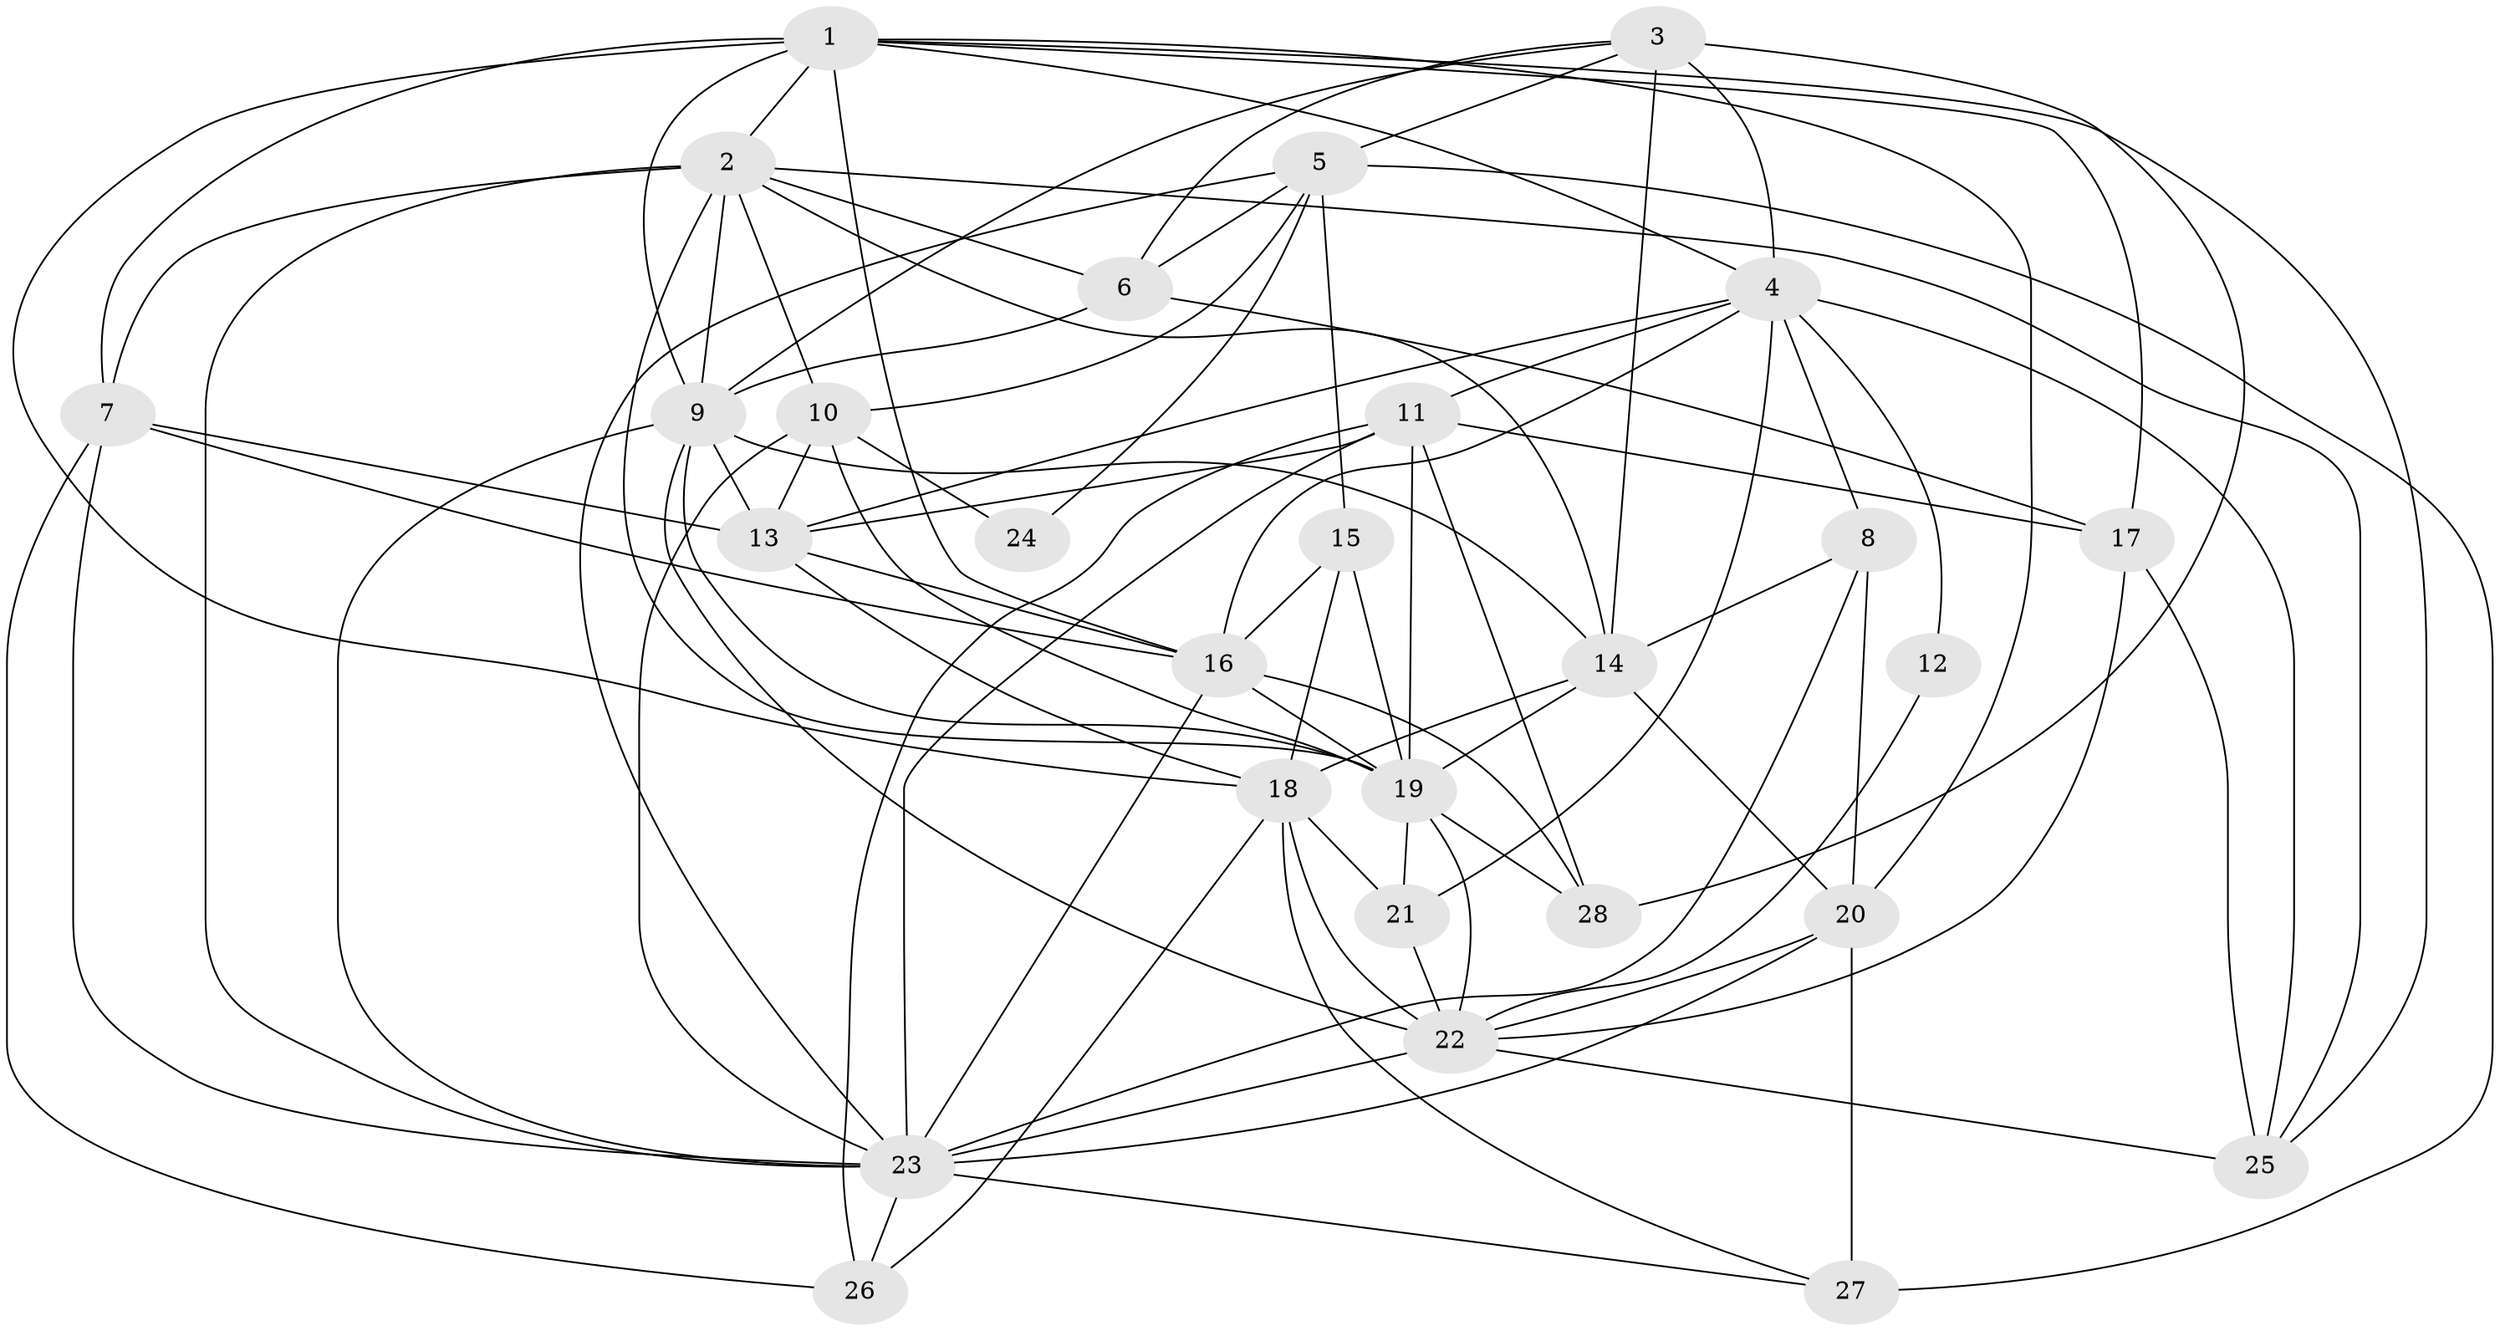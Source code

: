 // original degree distribution, {3: 0.27380952380952384, 6: 0.11904761904761904, 2: 0.14285714285714285, 7: 0.047619047619047616, 5: 0.17857142857142858, 4: 0.23809523809523808}
// Generated by graph-tools (version 1.1) at 2025/51/03/04/25 22:51:04]
// undirected, 28 vertices, 89 edges
graph export_dot {
  node [color=gray90,style=filled];
  1;
  2;
  3;
  4;
  5;
  6;
  7;
  8;
  9;
  10;
  11;
  12;
  13;
  14;
  15;
  16;
  17;
  18;
  19;
  20;
  21;
  22;
  23;
  24;
  25;
  26;
  27;
  28;
  1 -- 2 [weight=1.0];
  1 -- 4 [weight=1.0];
  1 -- 7 [weight=1.0];
  1 -- 9 [weight=1.0];
  1 -- 16 [weight=1.0];
  1 -- 17 [weight=1.0];
  1 -- 18 [weight=1.0];
  1 -- 20 [weight=1.0];
  1 -- 25 [weight=1.0];
  2 -- 6 [weight=2.0];
  2 -- 7 [weight=1.0];
  2 -- 9 [weight=2.0];
  2 -- 10 [weight=1.0];
  2 -- 14 [weight=1.0];
  2 -- 19 [weight=1.0];
  2 -- 23 [weight=3.0];
  2 -- 25 [weight=1.0];
  3 -- 4 [weight=2.0];
  3 -- 5 [weight=1.0];
  3 -- 6 [weight=1.0];
  3 -- 9 [weight=1.0];
  3 -- 14 [weight=1.0];
  3 -- 28 [weight=1.0];
  4 -- 8 [weight=1.0];
  4 -- 11 [weight=1.0];
  4 -- 12 [weight=1.0];
  4 -- 13 [weight=1.0];
  4 -- 16 [weight=2.0];
  4 -- 21 [weight=1.0];
  4 -- 25 [weight=1.0];
  5 -- 6 [weight=1.0];
  5 -- 10 [weight=1.0];
  5 -- 15 [weight=1.0];
  5 -- 23 [weight=1.0];
  5 -- 24 [weight=1.0];
  5 -- 27 [weight=2.0];
  6 -- 9 [weight=1.0];
  6 -- 17 [weight=2.0];
  7 -- 13 [weight=1.0];
  7 -- 16 [weight=1.0];
  7 -- 23 [weight=1.0];
  7 -- 26 [weight=1.0];
  8 -- 14 [weight=1.0];
  8 -- 20 [weight=1.0];
  8 -- 23 [weight=1.0];
  9 -- 13 [weight=1.0];
  9 -- 14 [weight=2.0];
  9 -- 19 [weight=1.0];
  9 -- 22 [weight=1.0];
  9 -- 23 [weight=2.0];
  10 -- 13 [weight=1.0];
  10 -- 19 [weight=1.0];
  10 -- 23 [weight=2.0];
  10 -- 24 [weight=1.0];
  11 -- 13 [weight=1.0];
  11 -- 17 [weight=1.0];
  11 -- 19 [weight=1.0];
  11 -- 23 [weight=1.0];
  11 -- 26 [weight=1.0];
  11 -- 28 [weight=1.0];
  12 -- 22 [weight=1.0];
  13 -- 16 [weight=1.0];
  13 -- 18 [weight=1.0];
  14 -- 18 [weight=1.0];
  14 -- 19 [weight=2.0];
  14 -- 20 [weight=2.0];
  15 -- 16 [weight=1.0];
  15 -- 18 [weight=2.0];
  15 -- 19 [weight=1.0];
  16 -- 19 [weight=1.0];
  16 -- 23 [weight=1.0];
  16 -- 28 [weight=3.0];
  17 -- 22 [weight=1.0];
  17 -- 25 [weight=2.0];
  18 -- 21 [weight=2.0];
  18 -- 22 [weight=2.0];
  18 -- 26 [weight=1.0];
  18 -- 27 [weight=1.0];
  19 -- 21 [weight=1.0];
  19 -- 22 [weight=1.0];
  19 -- 28 [weight=1.0];
  20 -- 22 [weight=1.0];
  20 -- 23 [weight=2.0];
  20 -- 27 [weight=2.0];
  21 -- 22 [weight=1.0];
  22 -- 23 [weight=1.0];
  22 -- 25 [weight=1.0];
  23 -- 26 [weight=1.0];
  23 -- 27 [weight=1.0];
}
